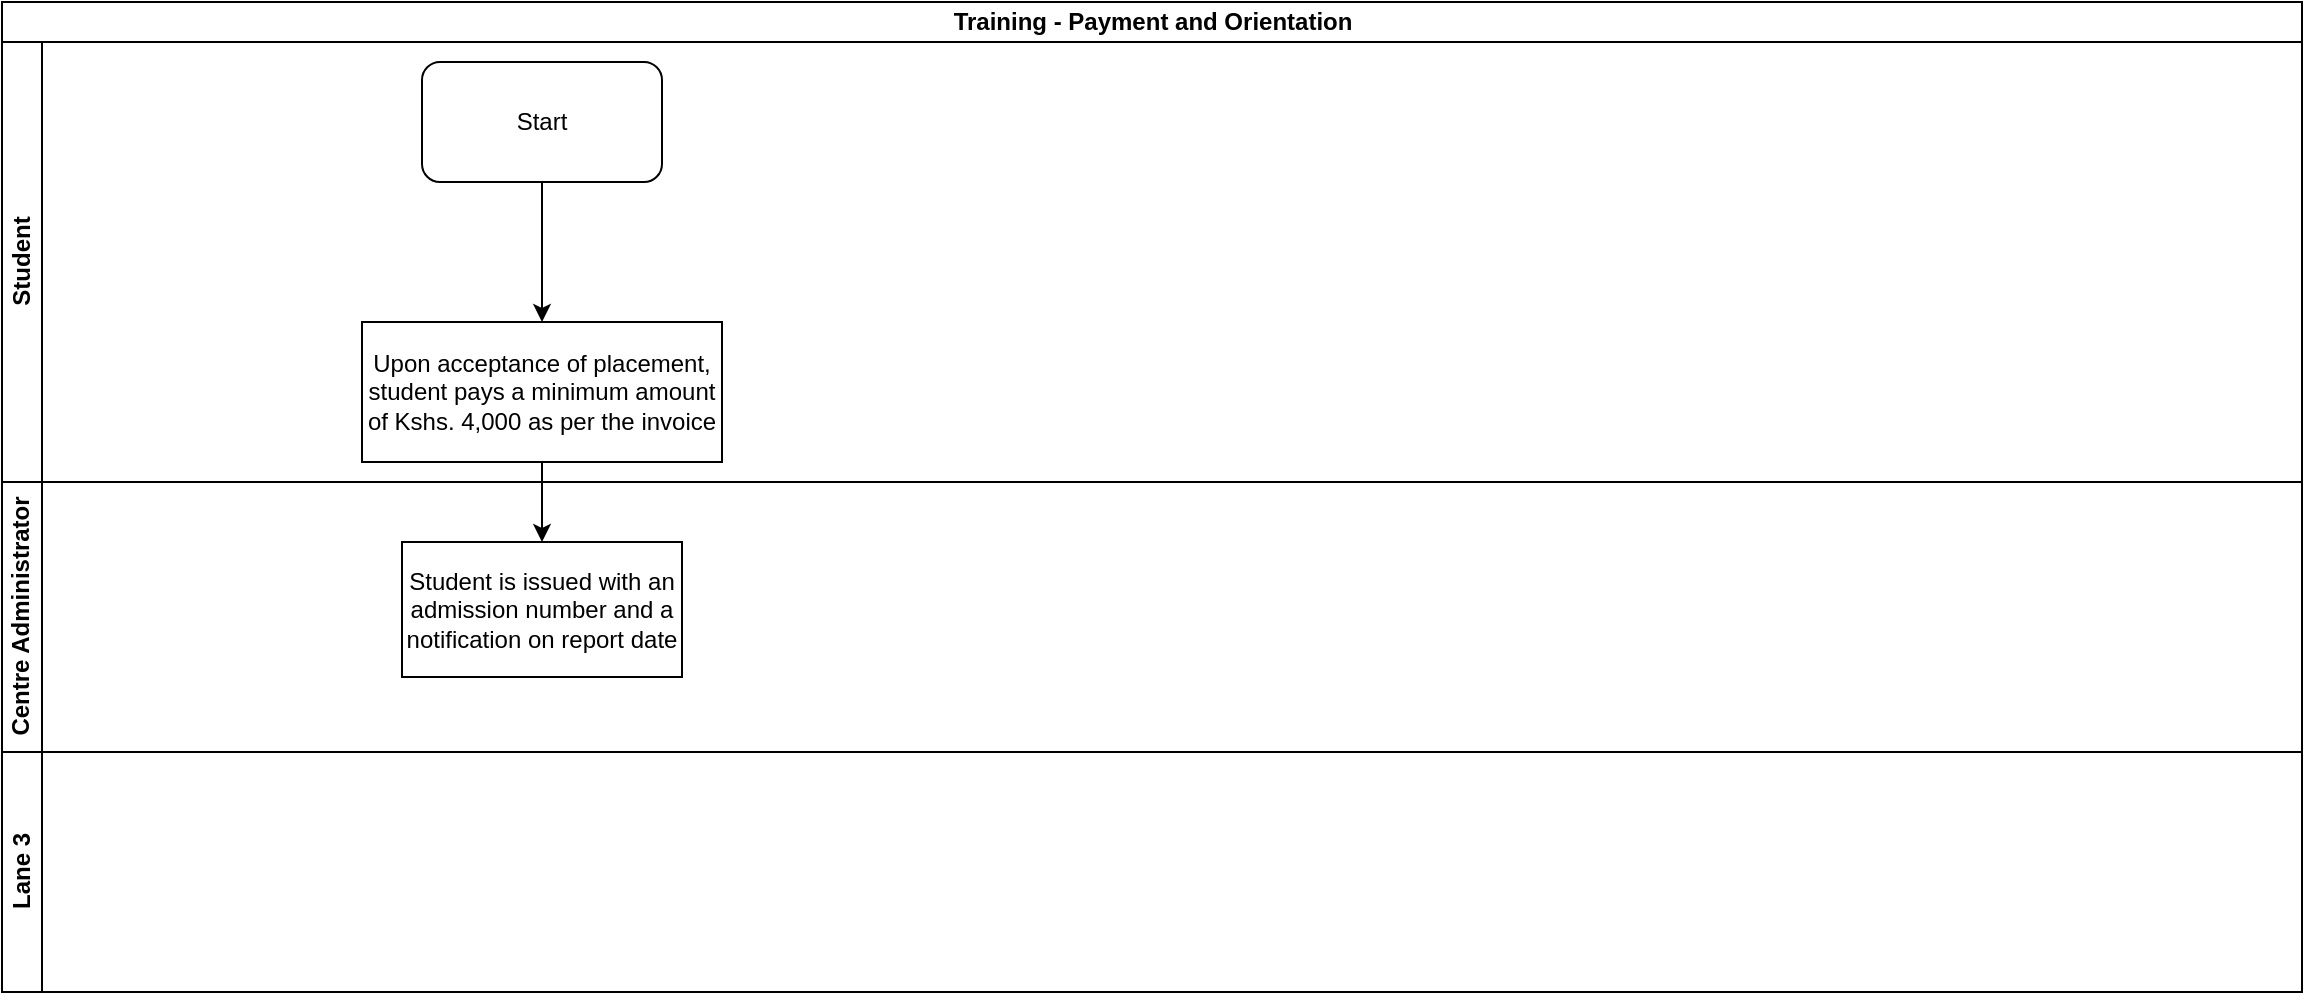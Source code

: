 <mxfile version="13.10.5" type="github">
  <diagram id="Pqlc716QHQSJm35RJsEu" name="Page-1">
    <mxGraphModel dx="1038" dy="547" grid="1" gridSize="10" guides="1" tooltips="1" connect="1" arrows="1" fold="1" page="1" pageScale="1" pageWidth="1169" pageHeight="827" math="0" shadow="0">
      <root>
        <mxCell id="0" />
        <mxCell id="1" parent="0" />
        <mxCell id="e2lktKPJc9hpXsIobjqQ-1" value="Training - Payment and Orientation" style="swimlane;html=1;childLayout=stackLayout;resizeParent=1;resizeParentMax=0;horizontal=1;startSize=20;horizontalStack=0;" vertex="1" parent="1">
          <mxGeometry x="10" y="10" width="1150" height="495" as="geometry" />
        </mxCell>
        <mxCell id="e2lktKPJc9hpXsIobjqQ-2" value="Student" style="swimlane;html=1;startSize=20;horizontal=0;" vertex="1" parent="e2lktKPJc9hpXsIobjqQ-1">
          <mxGeometry y="20" width="1150" height="220" as="geometry" />
        </mxCell>
        <mxCell id="e2lktKPJc9hpXsIobjqQ-5" value="Start" style="rounded=1;whiteSpace=wrap;html=1;" vertex="1" parent="e2lktKPJc9hpXsIobjqQ-2">
          <mxGeometry x="210" y="10" width="120" height="60" as="geometry" />
        </mxCell>
        <mxCell id="e2lktKPJc9hpXsIobjqQ-8" value="Upon acceptance of placement, student pays a minimum amount of Kshs. 4,000 as per the invoice" style="rounded=0;whiteSpace=wrap;html=1;" vertex="1" parent="e2lktKPJc9hpXsIobjqQ-2">
          <mxGeometry x="180" y="140" width="180" height="70" as="geometry" />
        </mxCell>
        <mxCell id="e2lktKPJc9hpXsIobjqQ-7" value="" style="edgeStyle=orthogonalEdgeStyle;rounded=0;orthogonalLoop=1;jettySize=auto;html=1;entryX=0.5;entryY=0;entryDx=0;entryDy=0;" edge="1" parent="e2lktKPJc9hpXsIobjqQ-2" source="e2lktKPJc9hpXsIobjqQ-5" target="e2lktKPJc9hpXsIobjqQ-8">
          <mxGeometry relative="1" as="geometry">
            <mxPoint x="270" y="150" as="targetPoint" />
          </mxGeometry>
        </mxCell>
        <mxCell id="e2lktKPJc9hpXsIobjqQ-3" value="Centre Administrator" style="swimlane;html=1;startSize=20;horizontal=0;" vertex="1" parent="e2lktKPJc9hpXsIobjqQ-1">
          <mxGeometry y="240" width="1150" height="135" as="geometry" />
        </mxCell>
        <mxCell id="e2lktKPJc9hpXsIobjqQ-9" value="Student is issued with an admission number and a notification on report date" style="whiteSpace=wrap;html=1;rounded=0;" vertex="1" parent="e2lktKPJc9hpXsIobjqQ-3">
          <mxGeometry x="200" y="30" width="140" height="67.5" as="geometry" />
        </mxCell>
        <mxCell id="e2lktKPJc9hpXsIobjqQ-4" value="Lane 3" style="swimlane;html=1;startSize=20;horizontal=0;" vertex="1" parent="e2lktKPJc9hpXsIobjqQ-1">
          <mxGeometry y="375" width="1150" height="120" as="geometry" />
        </mxCell>
        <mxCell id="e2lktKPJc9hpXsIobjqQ-10" value="" style="edgeStyle=orthogonalEdgeStyle;rounded=0;orthogonalLoop=1;jettySize=auto;html=1;" edge="1" parent="e2lktKPJc9hpXsIobjqQ-1" source="e2lktKPJc9hpXsIobjqQ-8" target="e2lktKPJc9hpXsIobjqQ-9">
          <mxGeometry relative="1" as="geometry" />
        </mxCell>
      </root>
    </mxGraphModel>
  </diagram>
</mxfile>
